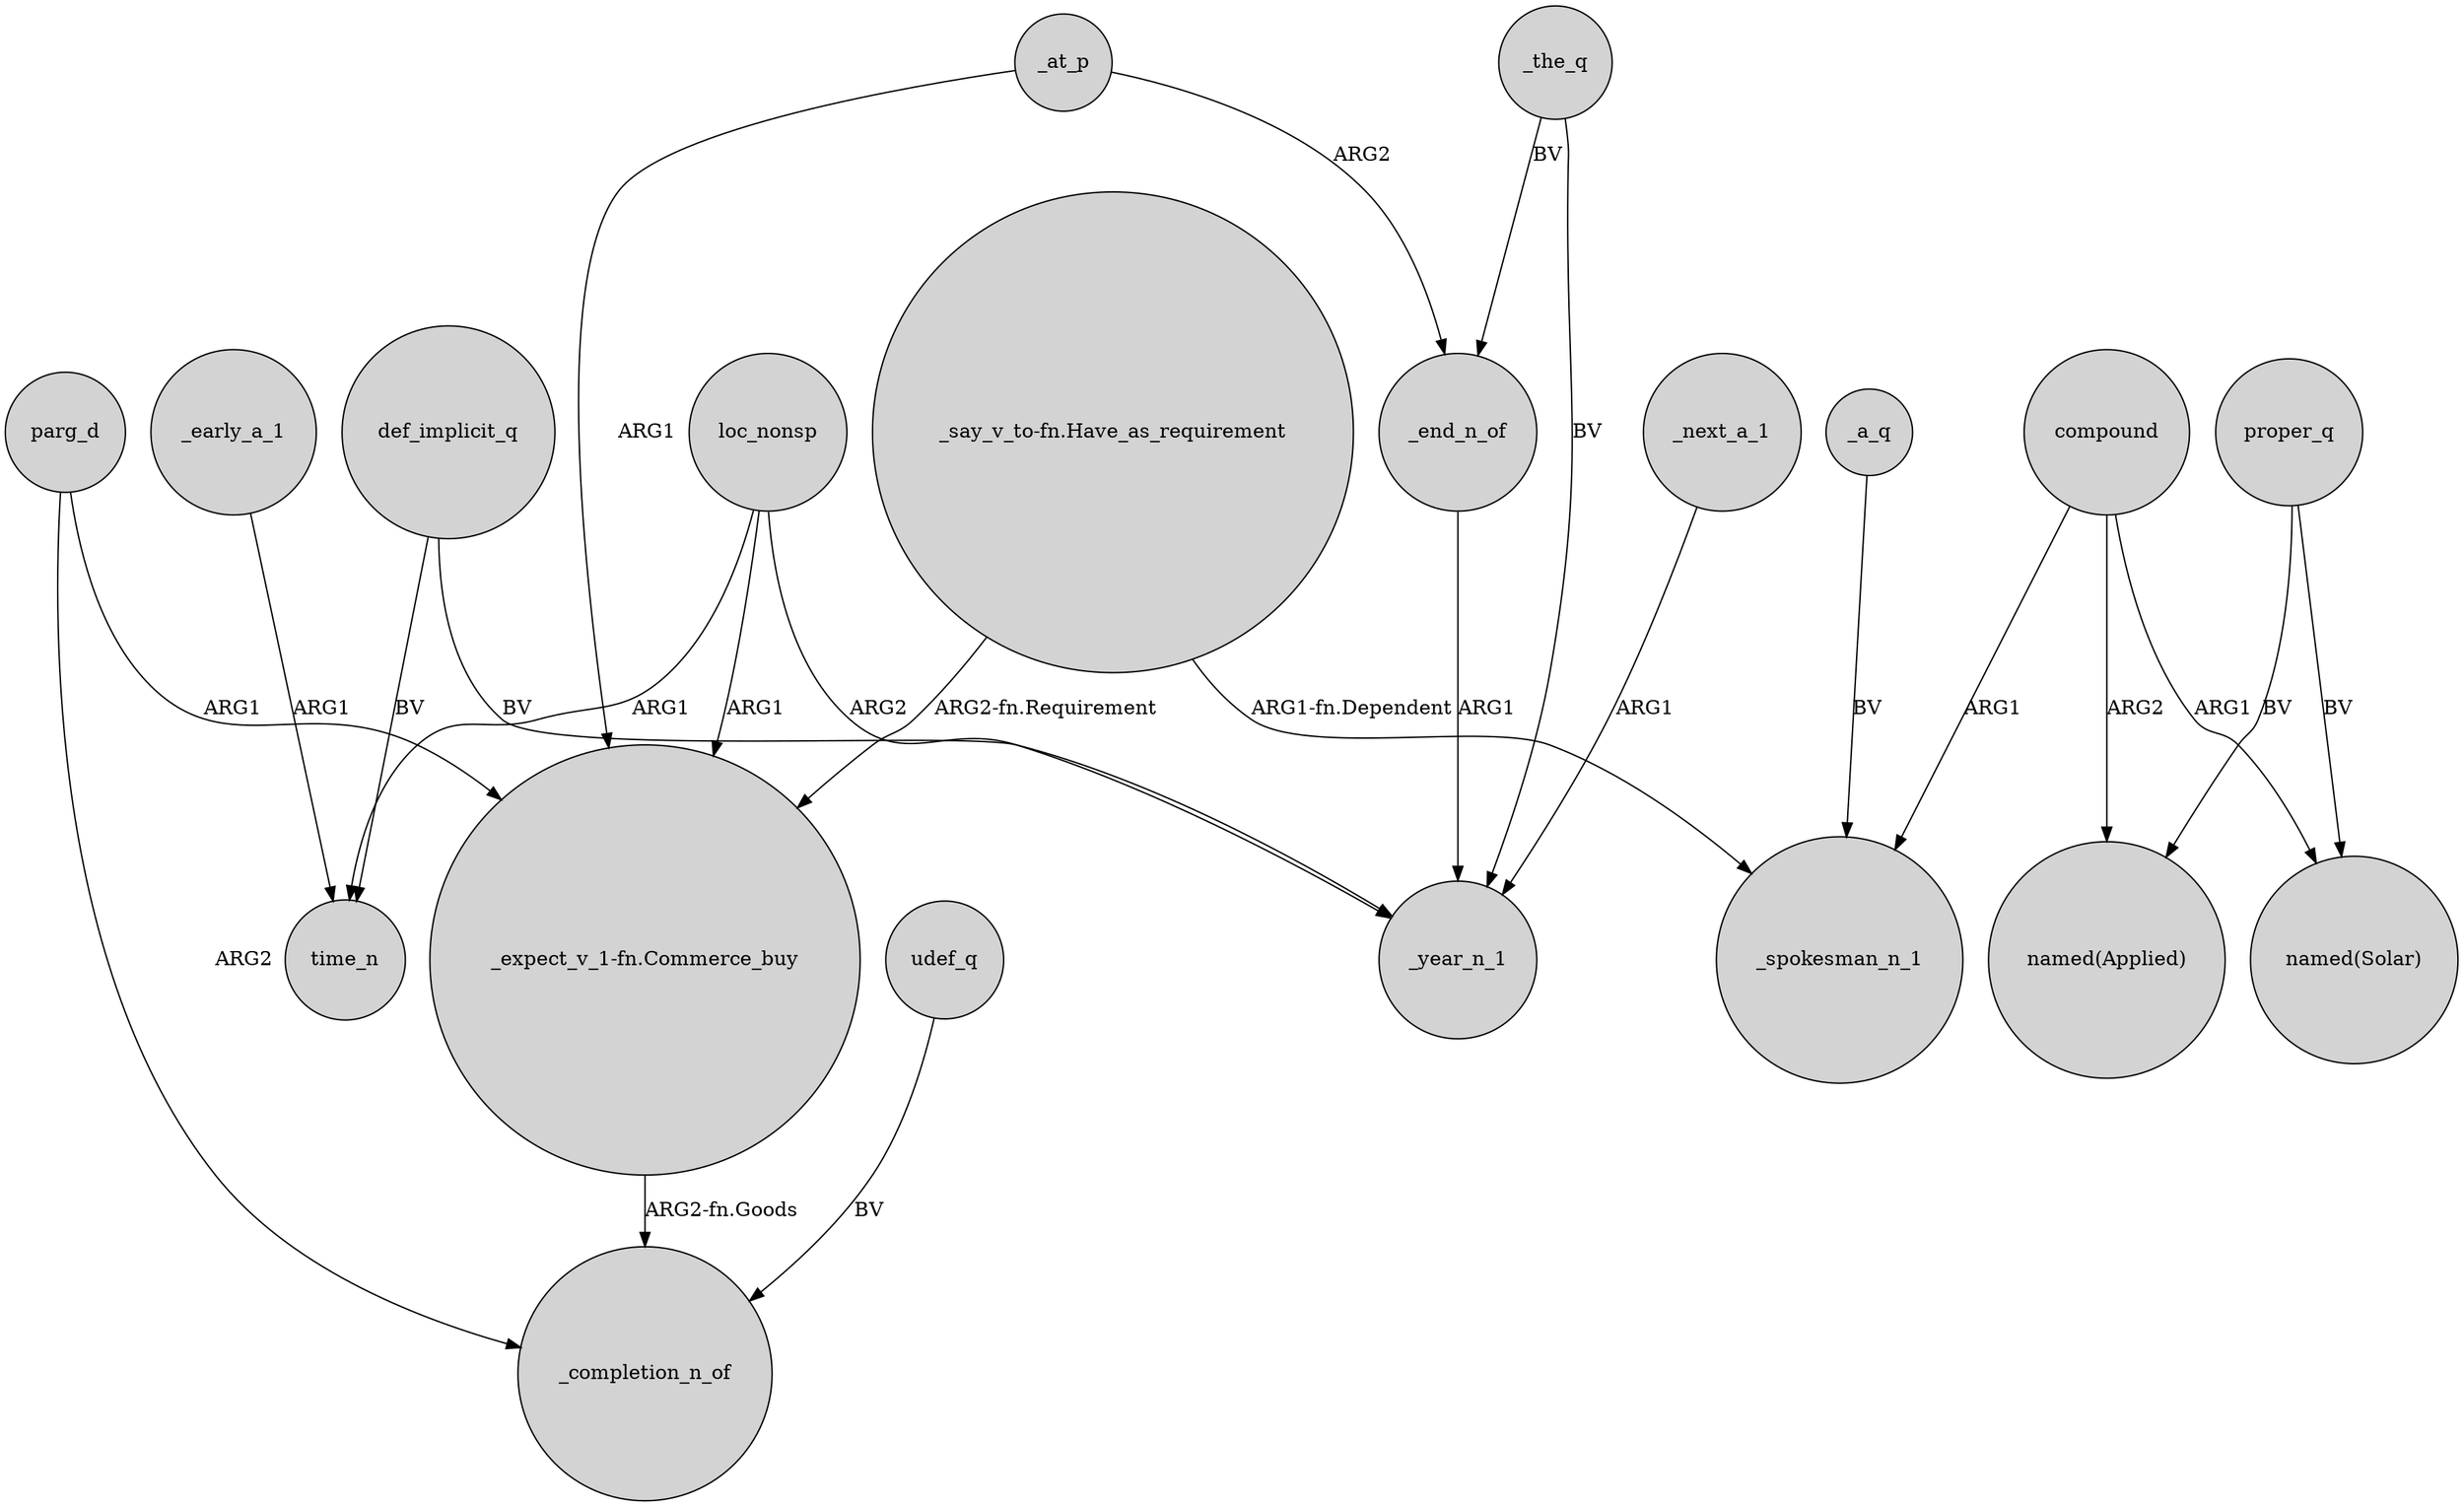 digraph {
	node [shape=circle style=filled]
	_early_a_1 -> time_n [label=ARG1]
	_at_p -> _end_n_of [label=ARG2]
	loc_nonsp -> "_expect_v_1-fn.Commerce_buy" [label=ARG1]
	compound -> _spokesman_n_1 [label=ARG1]
	def_implicit_q -> _year_n_1 [label=BV]
	proper_q -> "named(Solar)" [label=BV]
	"_say_v_to-fn.Have_as_requirement" -> _spokesman_n_1 [label="ARG1-fn.Dependent"]
	proper_q -> "named(Applied)" [label=BV]
	compound -> "named(Applied)" [label=ARG2]
	parg_d -> _completion_n_of [label=ARG2]
	"_say_v_to-fn.Have_as_requirement" -> "_expect_v_1-fn.Commerce_buy" [label="ARG2-fn.Requirement"]
	loc_nonsp -> _year_n_1 [label=ARG2]
	compound -> "named(Solar)" [label=ARG1]
	_the_q -> _year_n_1 [label=BV]
	loc_nonsp -> time_n [label=ARG1]
	udef_q -> _completion_n_of [label=BV]
	_end_n_of -> _year_n_1 [label=ARG1]
	_next_a_1 -> _year_n_1 [label=ARG1]
	"_expect_v_1-fn.Commerce_buy" -> _completion_n_of [label="ARG2-fn.Goods"]
	_at_p -> "_expect_v_1-fn.Commerce_buy" [label=ARG1]
	_a_q -> _spokesman_n_1 [label=BV]
	parg_d -> "_expect_v_1-fn.Commerce_buy" [label=ARG1]
	def_implicit_q -> time_n [label=BV]
	_the_q -> _end_n_of [label=BV]
}
